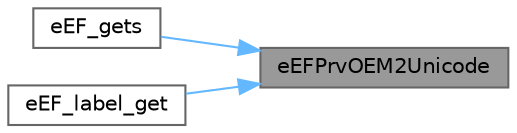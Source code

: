 digraph "eEFPrvOEM2Unicode"
{
 // LATEX_PDF_SIZE
  bgcolor="transparent";
  edge [fontname=Helvetica,fontsize=10,labelfontname=Helvetica,labelfontsize=10];
  node [fontname=Helvetica,fontsize=10,shape=box,height=0.2,width=0.4];
  rankdir="RL";
  Node1 [id="Node000001",label="eEFPrvOEM2Unicode",height=0.2,width=0.4,color="gray40", fillcolor="grey60", style="filled", fontcolor="black",tooltip="Convert an OEM code point to an Unicode code point."];
  Node1 -> Node2 [id="edge1_Node000001_Node000002",dir="back",color="steelblue1",style="solid",tooltip=" "];
  Node2 [id="Node000002",label="eEF_gets",height=0.2,width=0.4,color="grey40", fillcolor="white", style="filled",URL="$ef__strfunc_8c.html#abdd72cc9fffc21c09831f99726954e48",tooltip="Get a String from the File."];
  Node1 -> Node3 [id="edge2_Node000001_Node000003",dir="back",color="steelblue1",style="solid",tooltip=" "];
  Node3 [id="Node000003",label="eEF_label_get",height=0.2,width=0.4,color="grey40", fillcolor="white", style="filled",URL="$ef__label__get_8c.html#aa7aec85efde79b200254b90d0cbb5eba",tooltip="Get Volume Label."];
}
